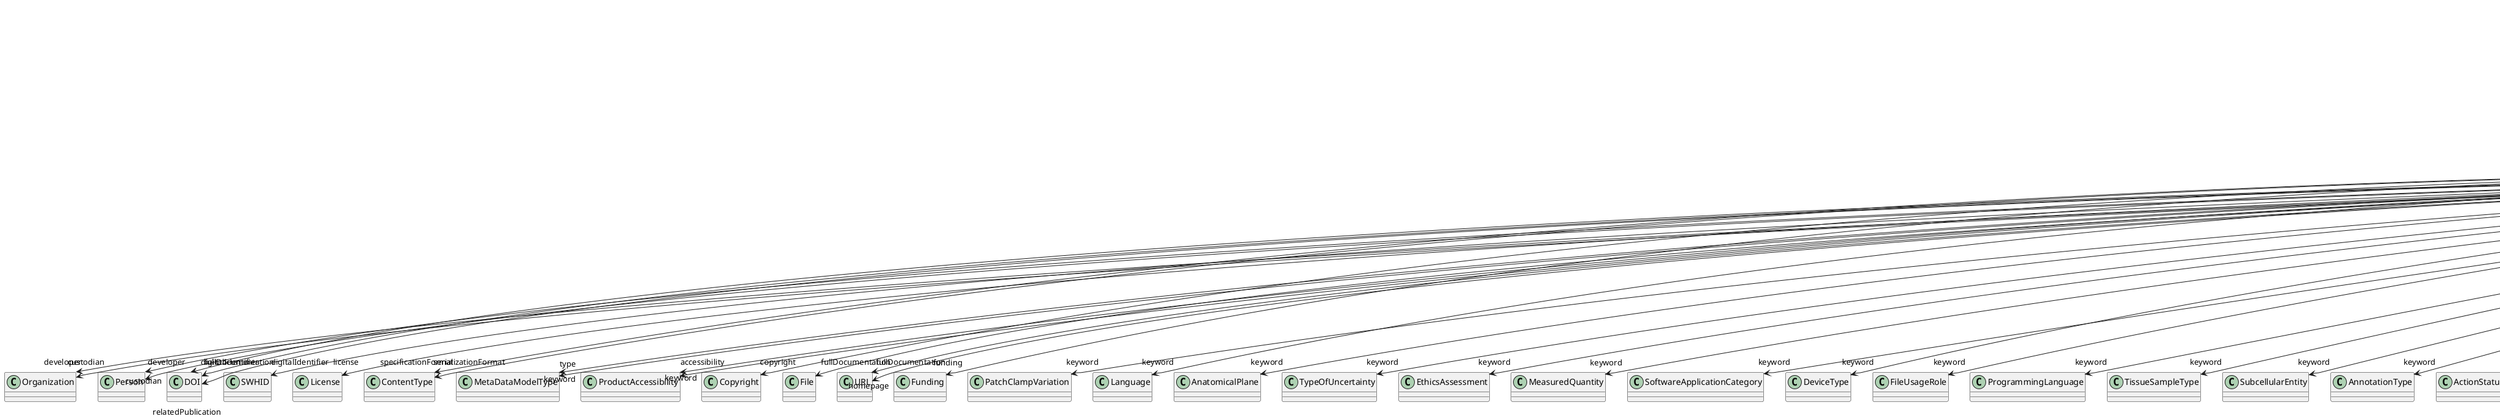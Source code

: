 @startuml
class MetaDataModelVersion {
+developer
+digitalIdentifier
+isAlternativeVersionOf
+isNewVersionOf
+license
+serializationFormat
+specificationFormat
+type
+accessibility
+copyright
+custodian
+description
+fullDocumentation
+fullName
+funding
+homepage
+howToCite
+keyword
+otherContribution
+relatedPublication
+releaseDate
+repository
+shortName
+supportChannel
+versionIdentifier
+versionInnovation

}
MetaDataModelVersion -d-> "developer" Organization
MetaDataModelVersion -d-> "developer" Person
MetaDataModelVersion -d-> "digitalIdentifier" DOI
MetaDataModelVersion -d-> "digitalIdentifier" SWHID
MetaDataModelVersion -d-> "isAlternativeVersionOf" MetaDataModelVersion
MetaDataModelVersion -d-> "isNewVersionOf" MetaDataModelVersion
MetaDataModelVersion -d-> "license" License
MetaDataModelVersion -d-> "serializationFormat" ContentType
MetaDataModelVersion -d-> "specificationFormat" ContentType
MetaDataModelVersion -d-> "type" MetaDataModelType
MetaDataModelVersion -d-> "accessibility" ProductAccessibility
MetaDataModelVersion -d-> "copyright" Copyright
MetaDataModelVersion -d-> "custodian" Organization
MetaDataModelVersion -d-> "custodian" Person
MetaDataModelVersion -d-> "fullDocumentation" DOI
MetaDataModelVersion -d-> "fullDocumentation" File
MetaDataModelVersion -d-> "fullDocumentation" URL
MetaDataModelVersion -d-> "funding" Funding
MetaDataModelVersion -d-> "homepage" URL
MetaDataModelVersion -d-> "keyword" PatchClampVariation
MetaDataModelVersion -d-> "keyword" Language
MetaDataModelVersion -d-> "keyword" AnatomicalPlane
MetaDataModelVersion -d-> "keyword" TypeOfUncertainty
MetaDataModelVersion -d-> "keyword" EthicsAssessment
MetaDataModelVersion -d-> "keyword" MeasuredQuantity
MetaDataModelVersion -d-> "keyword" SoftwareApplicationCategory
MetaDataModelVersion -d-> "keyword" DeviceType
MetaDataModelVersion -d-> "keyword" FileUsageRole
MetaDataModelVersion -d-> "keyword" ProgrammingLanguage
MetaDataModelVersion -d-> "keyword" TissueSampleType
MetaDataModelVersion -d-> "keyword" SubcellularEntity
MetaDataModelVersion -d-> "keyword" AnnotationType
MetaDataModelVersion -d-> "keyword" ActionStatusType
MetaDataModelVersion -d-> "keyword" GeneticStrainType
MetaDataModelVersion -d-> "keyword" TissueSampleAttribute
MetaDataModelVersion -d-> "keyword" BreedingType
MetaDataModelVersion -d-> "keyword" ModelAbstractionLevel
MetaDataModelVersion -d-> "keyword" Laterality
MetaDataModelVersion -d-> "keyword" StimulationApproach
MetaDataModelVersion -d-> "keyword" BiologicalSex
MetaDataModelVersion -d-> "keyword" UnitOfMeasurement
MetaDataModelVersion -d-> "keyword" TermSuggestion
MetaDataModelVersion -d-> "keyword" ModelScope
MetaDataModelVersion -d-> "keyword" Disease
MetaDataModelVersion -d-> "keyword" MetaDataModelType
MetaDataModelVersion -d-> "keyword" ExperimentalApproach
MetaDataModelVersion -d-> "keyword" AgeCategory
MetaDataModelVersion -d-> "keyword" OperatingDevice
MetaDataModelVersion -d-> "keyword" MolecularEntity
MetaDataModelVersion -d-> "keyword" OperatingSystem
MetaDataModelVersion -d-> "keyword" PreparationType
MetaDataModelVersion -d-> "keyword" SemanticDataType
MetaDataModelVersion -d-> "keyword" ContributionType
MetaDataModelVersion -d-> "keyword" BiologicalOrder
MetaDataModelVersion -d-> "keyword" CellCultureType
MetaDataModelVersion -d-> "keyword" ProductAccessibility
MetaDataModelVersion -d-> "keyword" Handedness
MetaDataModelVersion -d-> "keyword" AnatomicalAxesOrientation
MetaDataModelVersion -d-> "keyword" FileRepositoryType
MetaDataModelVersion -d-> "keyword" DataType
MetaDataModelVersion -d-> "keyword" Organ
MetaDataModelVersion -d-> "keyword" SoftwareFeature
MetaDataModelVersion -d-> "keyword" CellType
MetaDataModelVersion -d-> "keyword" FileBundleGrouping
MetaDataModelVersion -d-> "keyword" CranialWindowType
MetaDataModelVersion -d-> "keyword" QualitativeOverlap
MetaDataModelVersion -d-> "keyword" AtlasType
MetaDataModelVersion -d-> "keyword" SubjectAttribute
MetaDataModelVersion -d-> "keyword" Species
MetaDataModelVersion -d-> "keyword" StimulusType
MetaDataModelVersion -d-> "keyword" Technique
MetaDataModelVersion -d-> "keyword" CriteriaQualityType
MetaDataModelVersion -d-> "keyword" DiseaseModel
MetaDataModelVersion -d-> "keyword" UBERONParcellation
MetaDataModelVersion -d-> "keyword" Terminology
MetaDataModelVersion -d-> "keyword" Service
MetaDataModelVersion -d-> "otherContribution" Contribution
MetaDataModelVersion -d-> "relatedPublication" DOI
MetaDataModelVersion -d-> "relatedPublication" ISBN
MetaDataModelVersion -d-> "relatedPublication" HANDLE
MetaDataModelVersion -d-> "repository" FileRepository

@enduml